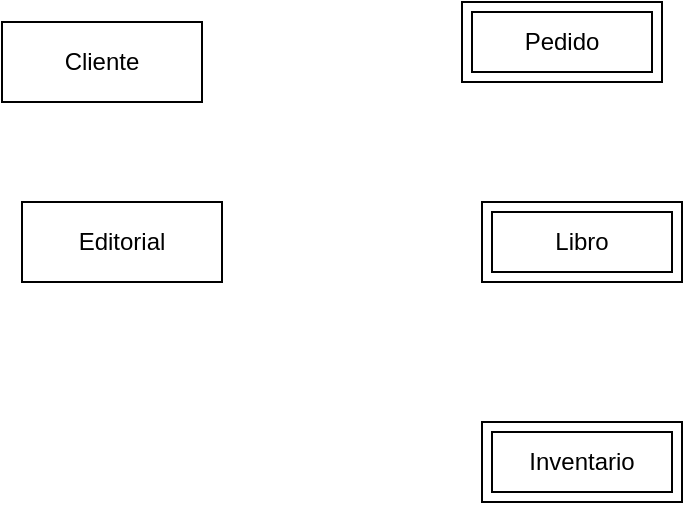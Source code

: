 <mxfile version="26.2.14">
  <diagram name="Página-1" id="XmCBVa2G_iUfFZYH8Ntg">
    <mxGraphModel dx="872" dy="511" grid="1" gridSize="10" guides="1" tooltips="1" connect="1" arrows="1" fold="1" page="1" pageScale="1" pageWidth="827" pageHeight="1169" math="0" shadow="0">
      <root>
        <mxCell id="0" />
        <mxCell id="1" parent="0" />
        <mxCell id="AmM5x2wK1vVyi5Qz993p-2" value="Cliente" style="whiteSpace=wrap;html=1;align=center;" parent="1" vertex="1">
          <mxGeometry x="280" y="260" width="100" height="40" as="geometry" />
        </mxCell>
        <mxCell id="a26rTIWHGUoUzsK1E2l5-1" value="Pedido" style="shape=ext;margin=3;double=1;whiteSpace=wrap;html=1;align=center;" vertex="1" parent="1">
          <mxGeometry x="510" y="250" width="100" height="40" as="geometry" />
        </mxCell>
        <mxCell id="a26rTIWHGUoUzsK1E2l5-2" value="Editorial" style="whiteSpace=wrap;html=1;align=center;" vertex="1" parent="1">
          <mxGeometry x="290" y="350" width="100" height="40" as="geometry" />
        </mxCell>
        <mxCell id="a26rTIWHGUoUzsK1E2l5-3" value="Libro" style="shape=ext;margin=3;double=1;whiteSpace=wrap;html=1;align=center;" vertex="1" parent="1">
          <mxGeometry x="520" y="350" width="100" height="40" as="geometry" />
        </mxCell>
        <mxCell id="a26rTIWHGUoUzsK1E2l5-4" value="Inventario" style="shape=ext;margin=3;double=1;whiteSpace=wrap;html=1;align=center;" vertex="1" parent="1">
          <mxGeometry x="520" y="460" width="100" height="40" as="geometry" />
        </mxCell>
      </root>
    </mxGraphModel>
  </diagram>
</mxfile>
